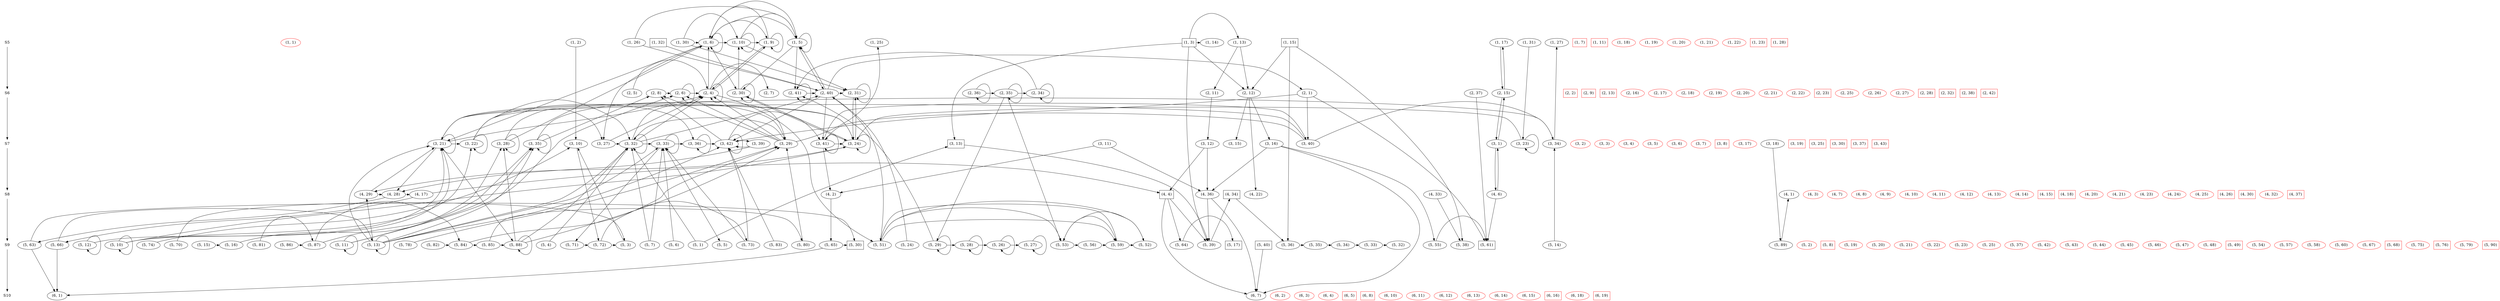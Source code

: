digraph G {
ranksep=2.5;
	node [shape=plaintext, fontsize=16];
S5 -> S6 -> S7 -> S8 -> S9 -> S10;
	node [shape=ellipse];
	"(1, 1)" [color=red];
	"(1, 2)" -> "(3, 10)";
	"(1, 3)" -> "(1, 13)", "(1, 14)", "(2, 12)", "(3, 13)", "(5, 39)";
	"(1, 5)" -> "(1, 5)", "(1, 6)", "(2, 30)", "(2, 40)", "(2, 41)";
	"(1, 6)" -> "(1, 5)", "(1, 6)", "(1, 9)", "(1, 10)", "(2, 30)", "(3, 21)", "(3, 27)";
	"(1, 7)" [color=red];
	"(1, 9)" -> "(1, 6)", "(1, 9)", "(2, 4)";
	"(1, 10)" -> "(1, 5)", "(1, 9)", "(1, 10)", "(2, 31)";
	"(1, 11)" [color=red];
	"(1, 13)" -> "(2, 11)", "(2, 12)";
	"(1, 14)";
	"(1, 15)" -> "(2, 12)", "(5, 36)", "(5, 38)";
	"(1, 17)" -> "(2, 15)";
	"(1, 18)" [color=red];
	"(1, 19)" [color=red];
	"(1, 20)" [color=red];
	"(1, 21)" [color=red];
	"(1, 22)" [color=red];
	"(1, 23)" [color=red];
	"(1, 25)";
	"(1, 26)" -> "(1, 5)", "(2, 40)";
	"(1, 27)";
	"(1, 28)" [color=red];
	"(1, 30)" -> "(1, 6)", "(1, 10)", "(2, 31)";
	"(1, 31)" -> "(3, 23)";
	"(1, 32)" -> "(2, 40)";
	"(2, 1)" -> "(3, 40)", "(3, 42)", "(5, 61)";
	"(2, 2)" [color=red];
	"(2, 4)" -> "(1, 6)", "(1, 9)", "(2, 4)", "(2, 7)", "(5, 51)";
	"(2, 5)" -> "(2, 4)";
	"(2, 6)" -> "(2, 4)", "(2, 6)";
	"(2, 7)";
	"(2, 8)" -> "(2, 6)";
	"(2, 9)" [color=red];
	"(2, 11)" -> "(3, 12)";
	"(2, 12)" -> "(3, 15)", "(3, 16)", "(4, 22)";
	"(2, 13)" [color=red];
	"(2, 15)" -> "(1, 17)", "(3, 1)";
	"(2, 16)" [color=red];
	"(2, 17)" [color=red];
	"(2, 18)" [color=red];
	"(2, 19)" [color=red];
	"(2, 20)" [color=red];
	"(2, 21)" [color=red];
	"(2, 22)" [color=red];
	"(2, 23)" [color=red];
	"(2, 25)" [color=red];
	"(2, 26)" [color=red];
	"(2, 27)" [color=red];
	"(2, 28)" [color=red];
	"(2, 30)" -> "(1, 10)", "(2, 30)", "(3, 24)";
	"(2, 31)" -> "(2, 31)", "(3, 24)";
	"(2, 32)" [color=red];
	"(2, 34)" -> "(2, 34)", "(2, 41)";
	"(2, 35)" -> "(2, 34)", "(2, 35)", "(5, 29)", "(5, 53)";
	"(2, 36)" -> "(2, 35)", "(2, 36)";
	"(2, 37)" -> "(5, 61)";
	"(2, 38)" [color=red];
	"(2, 40)" -> "(1, 5)", "(2, 1)", "(2, 31)", "(3, 41)", "(3, 42)", "(5, 51)";
	"(2, 41)" -> "(2, 40)", "(2, 41)";
	"(2, 42)" [color=red];
	"(3, 1)" -> "(2, 15)", "(4, 6)";
	"(3, 2)" [color=red];
	"(3, 3)" [color=red];
	"(3, 4)" [color=red];
	"(3, 5)" [color=red];
	"(3, 6)" [color=red];
	"(3, 7)" [color=red];
	"(3, 8)" [color=red];
	"(3, 10)" -> "(5, 72)";
	"(3, 11)" -> "(4, 2)", "(4, 36)";
	"(3, 12)" -> "(4, 4)", "(4, 36)";
	"(3, 13)" -> "(5, 39)";
	"(3, 15)";
	"(3, 16)" -> "(4, 36)", "(5, 55)", "(6, 7)";
	"(3, 17)" [color=red];
	"(3, 18)" -> "(5, 89)";
	"(3, 19)" [color=red];
	"(3, 21)" -> "(2, 4)", "(3, 21)", "(3, 22)", "(3, 24)", "(4, 28)", "(5, 88)";
	"(3, 22)" -> "(3, 22)", "(3, 24)", "(3, 32)", "(3, 36)";
	"(3, 23)" -> "(3, 23)", "(3, 24)";
	"(3, 24)" -> "(2, 30)", "(2, 31)", "(3, 24)", "(4, 29)";
	"(3, 25)" [color=red];
	"(3, 27)" -> "(2, 4)", "(3, 32)";
	"(3, 28)" -> "(1, 6)", "(3, 27)", "(3, 28)";
	"(3, 29)" -> "(1, 25)", "(2, 4)", "(2, 6)", "(2, 8)", "(3, 32)";
	"(3, 30)" [color=red];
	"(3, 32)" -> "(2, 4)", "(2, 40)", "(3, 29)", "(3, 32)", "(3, 33)";
	"(3, 33)" -> "(3, 33)", "(3, 36)", "(5, 5)", "(5, 71)";
	"(3, 34)" -> "(1, 27)", "(3, 21)";
	"(3, 35)" -> "(2, 8)", "(3, 29)", "(3, 35)";
	"(3, 36)" -> "(3, 36)", "(3, 42)";
	"(3, 37)" [color=red];
	"(3, 39)" -> "(3, 42)", "(4, 28)";
	"(3, 40)" -> "(3, 21)", "(3, 34)", "(3, 41)";
	"(3, 41)" -> "(3, 24)", "(3, 40)", "(3, 41)", "(4, 2)";
	"(3, 42)" -> "(2, 8)", "(3, 39)", "(3, 41)", "(3, 42)";
	"(3, 43)" [color=red];
	"(4, 1)";
	"(4, 2)" -> "(5, 65)";
	"(4, 3)" [color=red];
	"(4, 4)" -> "(5, 39)", "(5, 64)", "(6, 7)";
	"(4, 6)" -> "(3, 1)", "(5, 61)";
	"(4, 7)" [color=red];
	"(4, 8)" [color=red];
	"(4, 9)" [color=red];
	"(4, 10)" [color=red];
	"(4, 11)" [color=red];
	"(4, 12)" [color=red];
	"(4, 13)" [color=red];
	"(4, 14)" [color=red];
	"(4, 15)" [color=red];
	"(4, 17)" -> "(4, 4)", "(5, 66)";
	"(4, 18)" [color=red];
	"(4, 20)" [color=red];
	"(4, 21)" [color=red];
	"(4, 22)";
	"(4, 23)" [color=red];
	"(4, 24)" [color=red];
	"(4, 25)" [color=red];
	"(4, 26)" [color=red];
	"(4, 28)" -> "(4, 17)", "(5, 63)";
	"(4, 29)" -> "(3, 21)", "(4, 28)";
	"(4, 30)" [color=red];
	"(4, 32)" [color=red];
	"(4, 33)" -> "(5, 38)";
	"(4, 34)" -> "(5, 36)";
	"(4, 36)" -> "(5, 39)", "(6, 7)";
	"(4, 37)" [color=red];
	"(5, 1)" -> "(3, 13)", "(3, 32)";
	"(5, 2)" [color=red];
	"(5, 3)" -> "(3, 10)";
	"(5, 4)" -> "(3, 32)";
	"(5, 5)";
	"(5, 6)" -> "(3, 33)";
	"(5, 7)" -> "(3, 32)", "(3, 33)";
	"(5, 8)" [color=red];
	"(5, 10)" -> "(3, 21)", "(3, 22)", "(3, 24)", "(5, 10)";
	"(5, 11)" -> "(2, 6)", "(3, 35)", "(5, 11)";
	"(5, 12)" -> "(3, 21)", "(5, 12)";
	"(5, 13)" -> "(3, 21)", "(3, 32)", "(3, 33)", "(3, 35)", "(3, 42)", "(4, 29)", "(5, 13)";
	"(5, 14)" -> "(3, 34)";
	"(5, 15)" -> "(5, 16)";
	"(5, 16)" -> "(3, 28)";
	"(5, 17)";
	"(5, 19)" [color=red];
	"(5, 20)" [color=red];
	"(5, 21)" [color=red];
	"(5, 22)" [color=red];
	"(5, 23)" [color=red];
	"(5, 24)" -> "(2, 40)";
	"(5, 25)" [color=red];
	"(5, 26)" -> "(5, 26)", "(5, 27)";
	"(5, 27)" -> "(5, 27)";
	"(5, 28)" -> "(5, 26)", "(5, 28)";
	"(5, 29)" -> "(2, 41)", "(5, 28)", "(5, 29)";
	"(5, 30)";
	"(5, 32)";
	"(5, 33)" -> "(5, 32)";
	"(5, 34)" -> "(5, 33)";
	"(5, 35)" -> "(5, 34)";
	"(5, 36)" -> "(5, 35)";
	"(5, 37)" [color=red];
	"(5, 38)";
	"(5, 39)" -> "(4, 34)";
	"(5, 40)" -> "(6, 7)";
	"(5, 42)" [color=red];
	"(5, 43)" [color=red];
	"(5, 44)" [color=red];
	"(5, 45)" [color=red];
	"(5, 46)" [color=red];
	"(5, 47)" [color=red];
	"(5, 48)" [color=red];
	"(5, 49)" [color=red];
	"(5, 51)" -> "(5, 52)", "(5, 53)", "(5, 59)";
	"(5, 52)" -> "(5, 53)";
	"(5, 53)" -> "(5, 56)", "(5, 59)";
	"(5, 54)" [color=red];
	"(5, 55)" -> "(5, 61)";
	"(5, 56)" -> "(5, 59)";
	"(5, 57)" [color=red];
	"(5, 58)" [color=red];
	"(5, 59)" -> "(5, 51)", "(5, 52)";
	"(5, 60)" [color=red];
	"(5, 61)";
	"(5, 63)" -> "(5, 30)", "(6, 1)";
	"(5, 64)" -> "(5, 17)";
	"(5, 65)" -> "(5, 30)", "(6, 1)";
	"(5, 66)" -> "(5, 13)", "(6, 1)";
	"(5, 67)" [color=red];
	"(5, 68)" [color=red];
	"(5, 70)" -> "(5, 3)";
	"(5, 71)" -> "(5, 72)";
	"(5, 72)" -> "(5, 3)", "(5, 73)";
	"(5, 73)" -> "(3, 33)", "(3, 42)";
	"(5, 74)" -> "(3, 10)";
	"(5, 75)" [color=red];
	"(5, 76)" [color=red];
	"(5, 78)" -> "(3, 29)";
	"(5, 79)" [color=red];
	"(5, 80)" -> "(3, 29)";
	"(5, 81)" -> "(5, 87)";
	"(5, 82)" -> "(5, 84)";
	"(5, 83)" -> "(3, 42)";
	"(5, 84)" -> "(3, 29)", "(5, 85)";
	"(5, 85)" -> "(5, 80)", "(5, 88)";
	"(5, 86)" -> "(5, 87)";
	"(5, 87)" -> "(3, 35)", "(5, 84)";
	"(5, 88)" -> "(3, 28)", "(3, 29)", "(3, 32)", "(5, 88)";
	"(5, 89)" -> "(4, 1)";
	"(5, 90)" [color=red];
	"(6, 1)";
	"(6, 2)" [color=red];
	"(6, 3)" [color=red];
	"(6, 4)" [color=red];
	"(6, 5)" [color=red];
	"(6, 7)";
	"(6, 8)" [color=red];
	"(6, 10)" [color=red];
	"(6, 11)" [color=red];
	"(6, 12)" [color=red];
	"(6, 13)" [color=red];
	"(6, 14)" [color=red];
	"(6, 15)" [color=red];
	"(6, 16)" [color=red];
	"(6, 18)" [color=red];
	"(6, 19)" [color=red];
{rank = same; S5; "(1, 1)"}
{rank = same; S5; "(1, 2)"}
{rank = same; S5; "(1, 3)"}
	"(1, 3)" [shape=box]{rank = same; S5; "(1, 5)"}
{rank = same; S5; "(1, 6)"}
{rank = same; S5; "(1, 7)"}
	"(1, 7)" [shape=box]{rank = same; S5; "(1, 9)"}
{rank = same; S5; "(1, 10)"}
{rank = same; S5; "(1, 11)"}
	"(1, 11)" [shape=box]{rank = same; S5; "(1, 13)"}
{rank = same; S5; "(1, 14)"}
{rank = same; S5; "(1, 15)"}
	"(1, 15)" [shape=box]{rank = same; S5; "(1, 17)"}
{rank = same; S5; "(1, 18)"}
{rank = same; S5; "(1, 19)"}
{rank = same; S5; "(1, 20)"}
{rank = same; S5; "(1, 21)"}
{rank = same; S5; "(1, 22)"}
{rank = same; S5; "(1, 23)"}
	"(1, 23)" [shape=box]{rank = same; S5; "(1, 25)"}
{rank = same; S5; "(1, 26)"}
{rank = same; S5; "(1, 27)"}
{rank = same; S5; "(1, 28)"}
	"(1, 28)" [shape=box]{rank = same; S5; "(1, 30)"}
{rank = same; S5; "(1, 31)"}
{rank = same; S5; "(1, 32)"}
	"(1, 32)" [shape=box]{rank = same; S6; "(2, 1)"}
{rank = same; S6; "(2, 2)"}
	"(2, 2)" [shape=box]{rank = same; S6; "(2, 4)"}
{rank = same; S6; "(2, 5)"}
{rank = same; S6; "(2, 6)"}
{rank = same; S6; "(2, 7)"}
{rank = same; S6; "(2, 8)"}
{rank = same; S6; "(2, 9)"}
	"(2, 9)" [shape=box]{rank = same; S6; "(2, 11)"}
{rank = same; S6; "(2, 12)"}
{rank = same; S6; "(2, 13)"}
	"(2, 13)" [shape=box]{rank = same; S6; "(2, 15)"}
{rank = same; S6; "(2, 16)"}
{rank = same; S6; "(2, 17)"}
{rank = same; S6; "(2, 18)"}
{rank = same; S6; "(2, 19)"}
{rank = same; S6; "(2, 20)"}
{rank = same; S6; "(2, 21)"}
{rank = same; S6; "(2, 22)"}
{rank = same; S6; "(2, 23)"}
	"(2, 23)" [shape=box]{rank = same; S6; "(2, 25)"}
{rank = same; S6; "(2, 26)"}
{rank = same; S6; "(2, 27)"}
{rank = same; S6; "(2, 28)"}
	"(2, 28)" [shape=box]{rank = same; S6; "(2, 30)"}
{rank = same; S6; "(2, 31)"}
{rank = same; S6; "(2, 32)"}
	"(2, 32)" [shape=box]{rank = same; S6; "(2, 34)"}
{rank = same; S6; "(2, 35)"}
{rank = same; S6; "(2, 36)"}
{rank = same; S6; "(2, 37)"}
{rank = same; S6; "(2, 38)"}
	"(2, 38)" [shape=box]{rank = same; S6; "(2, 40)"}
{rank = same; S6; "(2, 41)"}
{rank = same; S6; "(2, 42)"}
	"(2, 42)" [shape=box]{rank = same; S7; "(3, 1)"}
{rank = same; S7; "(3, 2)"}
{rank = same; S7; "(3, 3)"}
{rank = same; S7; "(3, 4)"}
{rank = same; S7; "(3, 5)"}
{rank = same; S7; "(3, 6)"}
{rank = same; S7; "(3, 7)"}
{rank = same; S7; "(3, 8)"}
	"(3, 8)" [shape=box]{rank = same; S7; "(3, 10)"}
{rank = same; S7; "(3, 11)"}
{rank = same; S7; "(3, 12)"}
{rank = same; S7; "(3, 13)"}
	"(3, 13)" [shape=box]{rank = same; S7; "(3, 15)"}
{rank = same; S7; "(3, 16)"}
{rank = same; S7; "(3, 17)"}
{rank = same; S7; "(3, 18)"}
{rank = same; S7; "(3, 19)"}
	"(3, 19)" [shape=box]{rank = same; S7; "(3, 21)"}
{rank = same; S7; "(3, 22)"}
{rank = same; S7; "(3, 23)"}
{rank = same; S7; "(3, 24)"}
{rank = same; S7; "(3, 25)"}
	"(3, 25)" [shape=box]{rank = same; S7; "(3, 27)"}
{rank = same; S7; "(3, 28)"}
{rank = same; S7; "(3, 29)"}
{rank = same; S7; "(3, 30)"}
	"(3, 30)" [shape=box]{rank = same; S7; "(3, 32)"}
{rank = same; S7; "(3, 33)"}
{rank = same; S7; "(3, 34)"}
{rank = same; S7; "(3, 35)"}
{rank = same; S7; "(3, 36)"}
{rank = same; S7; "(3, 37)"}
	"(3, 37)" [shape=box]{rank = same; S7; "(3, 39)"}
{rank = same; S7; "(3, 40)"}
{rank = same; S7; "(3, 41)"}
{rank = same; S7; "(3, 42)"}
{rank = same; S7; "(3, 43)"}
	"(3, 43)" [shape=box]{rank = same; S8; "(4, 1)"}
{rank = same; S8; "(4, 2)"}
{rank = same; S8; "(4, 3)"}
{rank = same; S8; "(4, 4)"}
	"(4, 4)" [shape=box]{rank = same; S8; "(4, 6)"}
{rank = same; S8; "(4, 7)"}
{rank = same; S8; "(4, 8)"}
{rank = same; S8; "(4, 9)"}
{rank = same; S8; "(4, 10)"}
{rank = same; S8; "(4, 11)"}
{rank = same; S8; "(4, 12)"}
{rank = same; S8; "(4, 13)"}
{rank = same; S8; "(4, 14)"}
{rank = same; S8; "(4, 15)"}
	"(4, 15)" [shape=box]{rank = same; S8; "(4, 17)"}
{rank = same; S8; "(4, 18)"}
	"(4, 18)" [shape=box]{rank = same; S8; "(4, 20)"}
{rank = same; S8; "(4, 21)"}
{rank = same; S8; "(4, 22)"}
{rank = same; S8; "(4, 23)"}
{rank = same; S8; "(4, 24)"}
{rank = same; S8; "(4, 25)"}
{rank = same; S8; "(4, 26)"}
	"(4, 26)" [shape=box]{rank = same; S8; "(4, 28)"}
{rank = same; S8; "(4, 29)"}
{rank = same; S8; "(4, 30)"}
	"(4, 30)" [shape=box]{rank = same; S8; "(4, 32)"}
{rank = same; S8; "(4, 33)"}
{rank = same; S8; "(4, 34)"}
	"(4, 34)" [shape=box]{rank = same; S8; "(4, 36)"}
{rank = same; S8; "(4, 37)"}
	"(4, 37)" [shape=box]{rank = same; S9; "(5, 1)"}
{rank = same; S9; "(5, 2)"}
{rank = same; S9; "(5, 3)"}
{rank = same; S9; "(5, 4)"}
{rank = same; S9; "(5, 5)"}
{rank = same; S9; "(5, 6)"}
{rank = same; S9; "(5, 7)"}
{rank = same; S9; "(5, 8)"}
	"(5, 8)" [shape=box]{rank = same; S9; "(5, 10)"}
{rank = same; S9; "(5, 11)"}
{rank = same; S9; "(5, 12)"}
{rank = same; S9; "(5, 13)"}
{rank = same; S9; "(5, 14)"}
{rank = same; S9; "(5, 15)"}
{rank = same; S9; "(5, 16)"}
{rank = same; S9; "(5, 17)"}
	"(5, 17)" [shape=box]{rank = same; S9; "(5, 19)"}
{rank = same; S9; "(5, 20)"}
{rank = same; S9; "(5, 21)"}
{rank = same; S9; "(5, 22)"}
{rank = same; S9; "(5, 23)"}
{rank = same; S9; "(5, 24)"}
{rank = same; S9; "(5, 25)"}
{rank = same; S9; "(5, 26)"}
{rank = same; S9; "(5, 27)"}
{rank = same; S9; "(5, 28)"}
{rank = same; S9; "(5, 29)"}
{rank = same; S9; "(5, 30)"}
	"(5, 30)" [shape=box]{rank = same; S9; "(5, 32)"}
{rank = same; S9; "(5, 33)"}
{rank = same; S9; "(5, 34)"}
{rank = same; S9; "(5, 35)"}
{rank = same; S9; "(5, 36)"}
{rank = same; S9; "(5, 37)"}
{rank = same; S9; "(5, 38)"}
{rank = same; S9; "(5, 39)"}
{rank = same; S9; "(5, 40)"}
	"(5, 40)" [shape=box]{rank = same; S9; "(5, 42)"}
{rank = same; S9; "(5, 43)"}
{rank = same; S9; "(5, 44)"}
{rank = same; S9; "(5, 45)"}
{rank = same; S9; "(5, 46)"}
{rank = same; S9; "(5, 47)"}
{rank = same; S9; "(5, 48)"}
{rank = same; S9; "(5, 49)"}
	"(5, 49)" [shape=box]{rank = same; S9; "(5, 51)"}
{rank = same; S9; "(5, 52)"}
{rank = same; S9; "(5, 53)"}
{rank = same; S9; "(5, 54)"}
{rank = same; S9; "(5, 55)"}
{rank = same; S9; "(5, 56)"}
{rank = same; S9; "(5, 57)"}
{rank = same; S9; "(5, 58)"}
{rank = same; S9; "(5, 59)"}
{rank = same; S9; "(5, 60)"}
{rank = same; S9; "(5, 61)"}
	"(5, 61)" [shape=box]{rank = same; S9; "(5, 63)"}
{rank = same; S9; "(5, 64)"}
{rank = same; S9; "(5, 65)"}
{rank = same; S9; "(5, 66)"}
{rank = same; S9; "(5, 67)"}
{rank = same; S9; "(5, 68)"}
	"(5, 68)" [shape=box]{rank = same; S9; "(5, 70)"}
{rank = same; S9; "(5, 71)"}
{rank = same; S9; "(5, 72)"}
{rank = same; S9; "(5, 73)"}
{rank = same; S9; "(5, 74)"}
{rank = same; S9; "(5, 75)"}
{rank = same; S9; "(5, 76)"}
	"(5, 76)" [shape=box]{rank = same; S9; "(5, 78)"}
{rank = same; S9; "(5, 79)"}
{rank = same; S9; "(5, 80)"}
{rank = same; S9; "(5, 81)"}
{rank = same; S9; "(5, 82)"}
{rank = same; S9; "(5, 83)"}
{rank = same; S9; "(5, 84)"}
{rank = same; S9; "(5, 85)"}
{rank = same; S9; "(5, 86)"}
{rank = same; S9; "(5, 87)"}
{rank = same; S9; "(5, 88)"}
{rank = same; S9; "(5, 89)"}
{rank = same; S9; "(5, 90)"}
	"(5, 90)" [shape=box]{rank = same; S10; "(6, 1)"}
{rank = same; S10; "(6, 2)"}
{rank = same; S10; "(6, 3)"}
{rank = same; S10; "(6, 4)"}
{rank = same; S10; "(6, 5)"}
	"(6, 5)" [shape=box]{rank = same; S10; "(6, 7)"}
{rank = same; S10; "(6, 8)"}
	"(6, 8)" [shape=box]{rank = same; S10; "(6, 10)"}
{rank = same; S10; "(6, 11)"}
{rank = same; S10; "(6, 12)"}
{rank = same; S10; "(6, 13)"}
{rank = same; S10; "(6, 14)"}
{rank = same; S10; "(6, 15)"}
{rank = same; S10; "(6, 16)"}
	"(6, 16)" [shape=box]{rank = same; S10; "(6, 18)"}
{rank = same; S10; "(6, 19)"}
	"(6, 19)" [shape=box]}